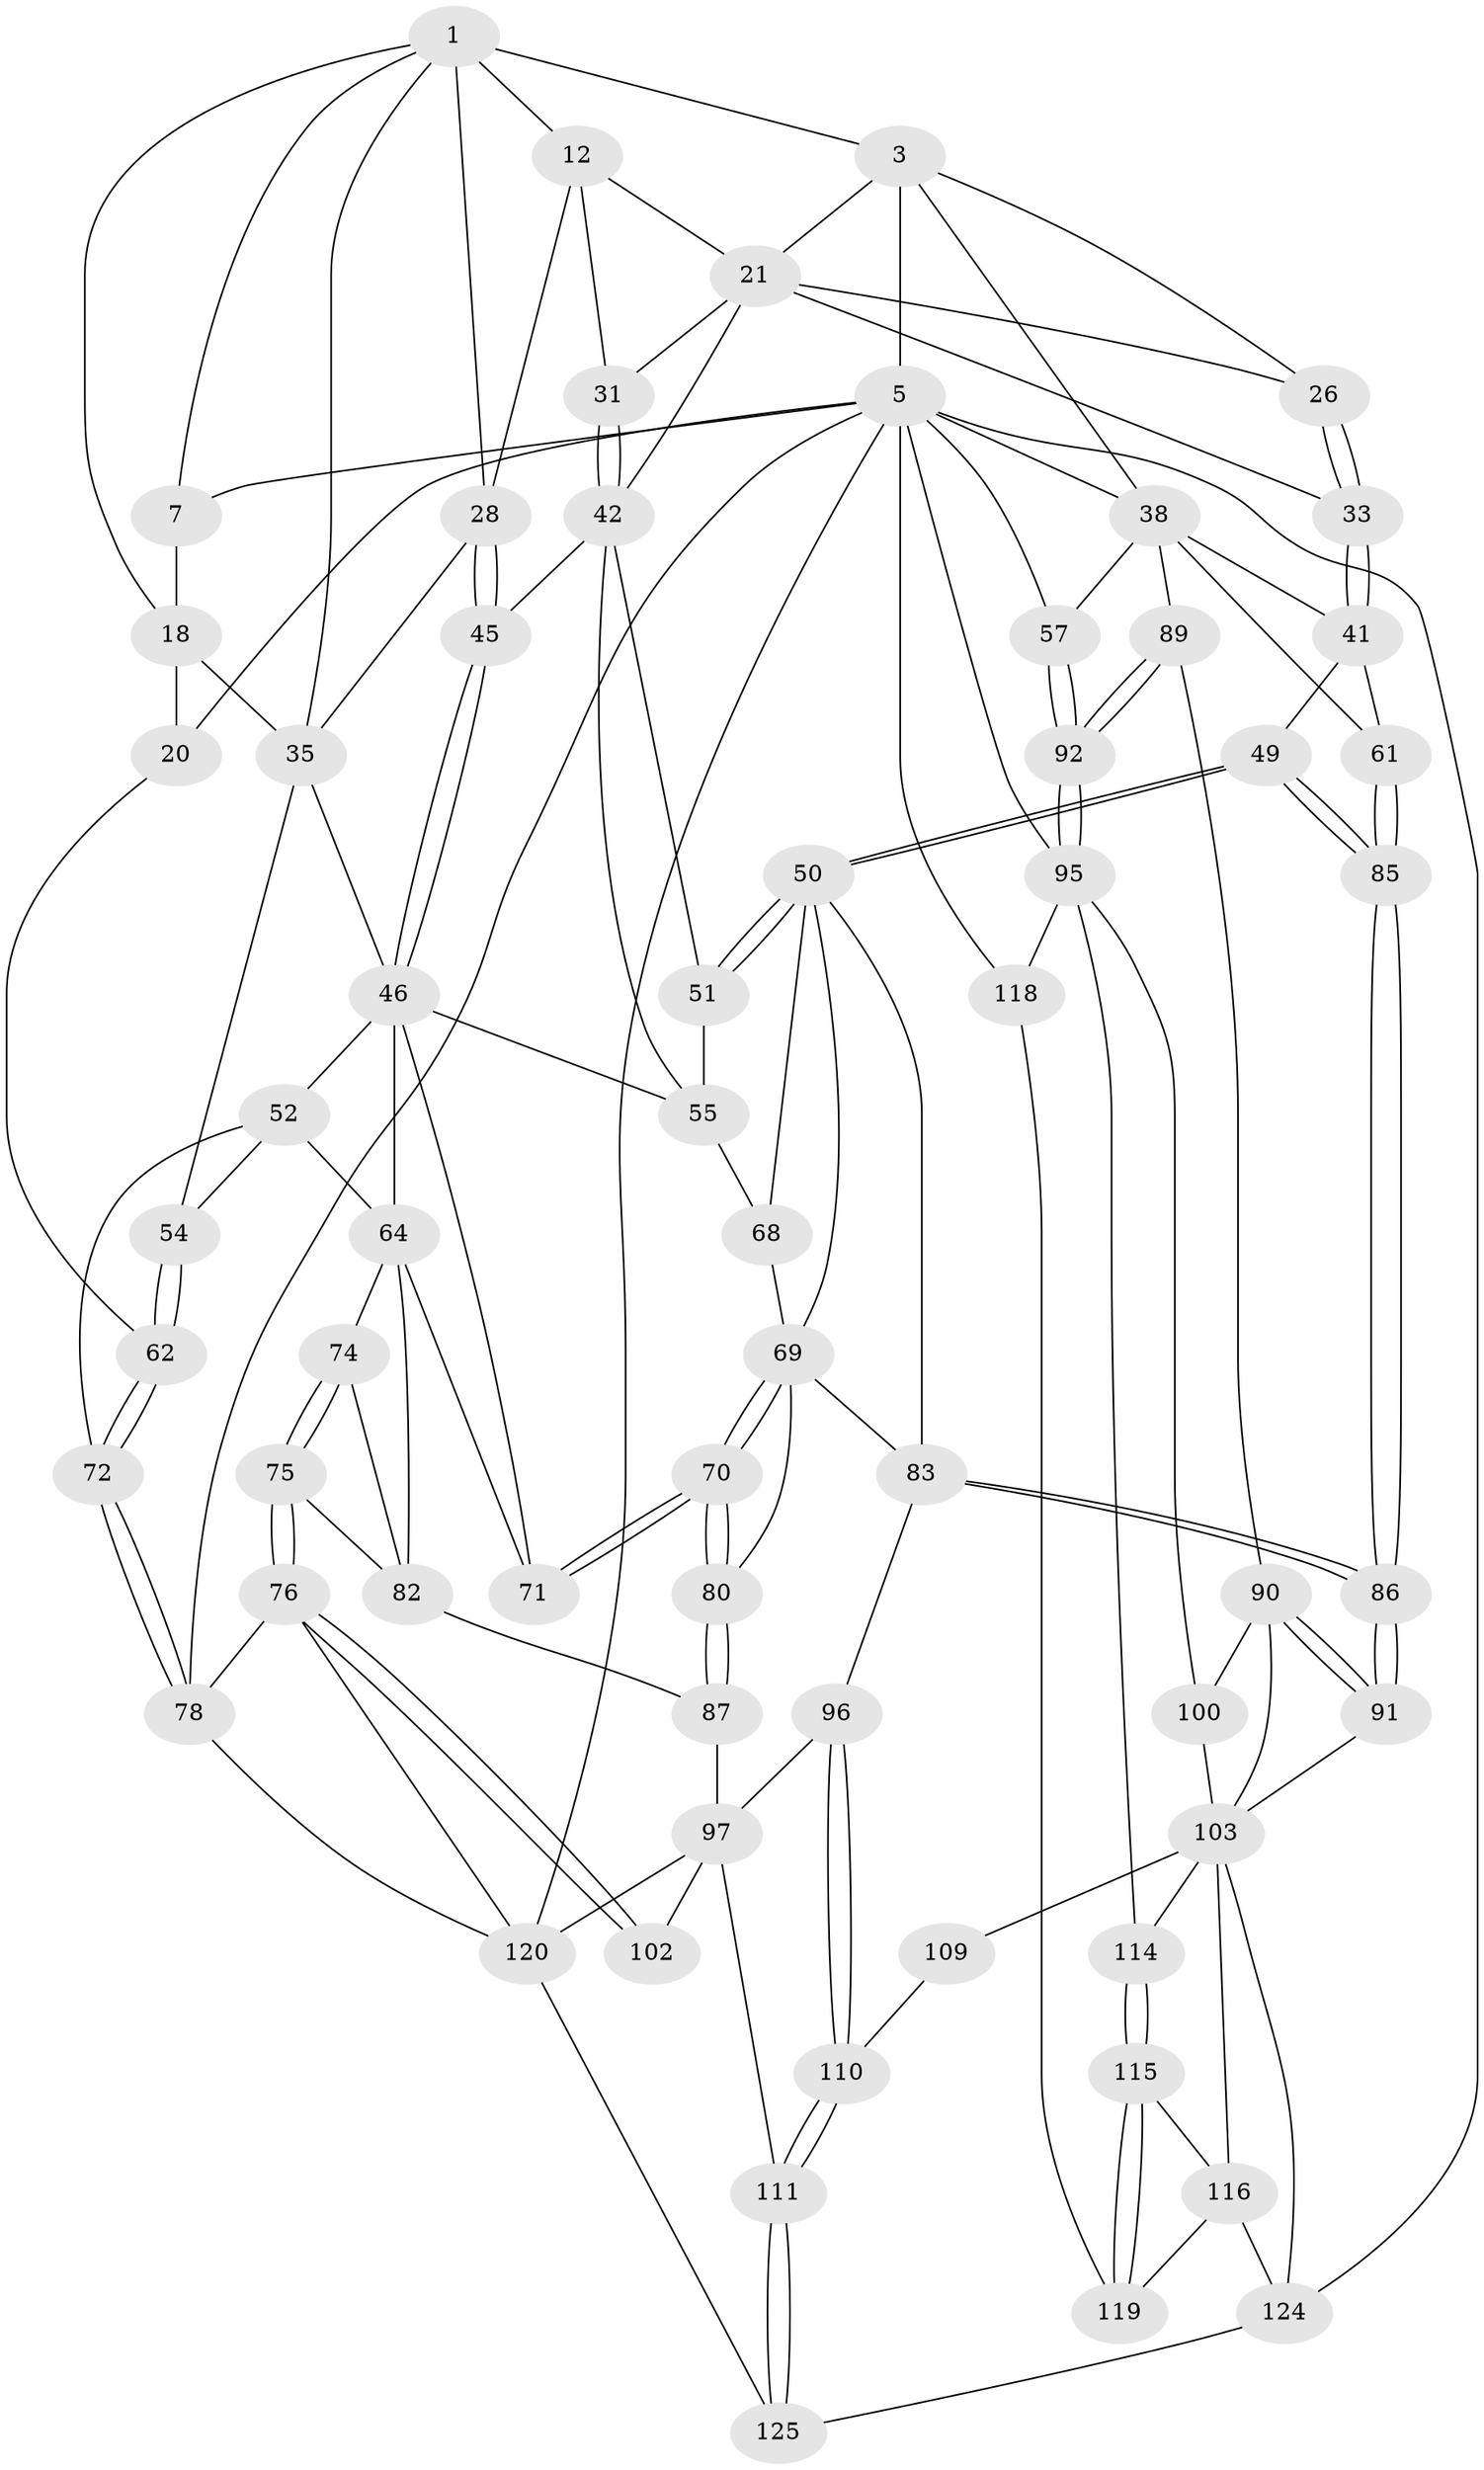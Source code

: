 // original degree distribution, {3: 0.015503875968992248, 4: 0.2558139534883721, 5: 0.49612403100775193, 6: 0.23255813953488372}
// Generated by graph-tools (version 1.1) at 2025/16/03/09/25 04:16:47]
// undirected, 64 vertices, 153 edges
graph export_dot {
graph [start="1"]
  node [color=gray90,style=filled];
  1 [pos="+0.5488327058260325+0",super="+2+9"];
  3 [pos="+1+0",super="+4+23"];
  5 [pos="+1+0",super="+39+6+93"];
  7 [pos="+0+0",super="+15+8"];
  12 [pos="+0.6803181436226349+0.10513056576446798",super="+13"];
  18 [pos="+0.18392221699359776+0.15197337190145516",super="+19"];
  20 [pos="+0+0.22957548174862005"];
  21 [pos="+0.7039542791418202+0.13555583333890545",super="+22+30"];
  26 [pos="+0.808803219501134+0.24430470859256742"];
  28 [pos="+0.47655135032197526+0.2604707964280999",super="+29"];
  31 [pos="+0.6066313122251068+0.2796778590396673",super="+32"];
  33 [pos="+0.7585153591419569+0.3272399617125254"];
  35 [pos="+0.1879536500651786+0.3011798448741788",super="+37+36"];
  38 [pos="+0.9681712530401666+0.2722773553162159",super="+40"];
  41 [pos="+0.7750160406017067+0.38589799299608896",super="+48"];
  42 [pos="+0.6087056798735262+0.29415744734467253",super="+43"];
  45 [pos="+0.49418841294772686+0.30602738662916756"];
  46 [pos="+0.3601726118357308+0.37408095960065807",super="+47+56"];
  49 [pos="+0.7149096500051383+0.45501550718099115"];
  50 [pos="+0.6601631865644177+0.44157503760058875",super="+66"];
  51 [pos="+0.5715738482072469+0.35190062163413544"];
  52 [pos="+0.22667518393868166+0.44205495842455733",super="+53"];
  54 [pos="+0.1861310309223072+0.39036043833954714"];
  55 [pos="+0.44285328969615956+0.4352568720153745",super="+59"];
  57 [pos="+1+0.29766969203882176"];
  61 [pos="+0.8791862783634483+0.5016031718150754"];
  62 [pos="+0+0.307547800322979"];
  64 [pos="+0.27461699738535844+0.4854650383316245",super="+65+81"];
  68 [pos="+0.533973777569133+0.45081327826605255"];
  69 [pos="+0.4885809454494988+0.4942488275163074",super="+73"];
  70 [pos="+0.4129449382700133+0.5209312109258196"];
  71 [pos="+0.41102079037168354+0.5167674860886979"];
  72 [pos="+0+0.5179461916464211"];
  74 [pos="+0.1932711632677125+0.5591651250949371"];
  75 [pos="+0.14489258905023714+0.6181026780143093"];
  76 [pos="+0.058829566832868316+0.68444862294221",super="+77"];
  78 [pos="+0+0.6364076587359839"];
  80 [pos="+0.4254133609132133+0.5819117532911177"];
  82 [pos="+0.2855087334750011+0.5555482112964084",super="+88"];
  83 [pos="+0.6106807646367031+0.6474892188127145",super="+84"];
  85 [pos="+0.7127554278528483+0.6584829056295385"];
  86 [pos="+0.7120840725163584+0.6613086698380932"];
  87 [pos="+0.3662670838663304+0.6290808094529109"];
  89 [pos="+0.9627056018903701+0.5317661528920917"];
  90 [pos="+0.9094363641571772+0.6311083563215897",super="+101"];
  91 [pos="+0.7134209210185505+0.6630904622183209"];
  92 [pos="+1+0.47811143018654645"];
  95 [pos="+1+0.7320523361672127",super="+99"];
  96 [pos="+0.5354978015989721+0.6842746871339739"];
  97 [pos="+0.4095133257049662+0.7115769005177524",super="+98+105"];
  100 [pos="+0.959764481546602+0.7036433664324235"];
  102 [pos="+0.266226844171265+0.7691781792082563"];
  103 [pos="+0.858381822434108+0.7476700815972547",super="+104+107"];
  109 [pos="+0.5258490901787791+0.8280514622876616"];
  110 [pos="+0.487223182041166+0.8176346620464393"];
  111 [pos="+0.4601000062184291+0.8342584468523576"];
  114 [pos="+0.9388341622149354+0.8075025243365733"];
  115 [pos="+0.8895995217245168+0.8339737580092793"];
  116 [pos="+0.786402792284576+0.8458671111965662",super="+127"];
  118 [pos="+0.9646962472977679+0.8694561508288327"];
  119 [pos="+0.9344682208702829+0.920112316615189"];
  120 [pos="+0.2640934796003156+0.8289059543890324",super="+121+122"];
  124 [pos="+0.6671299947287025+1",super="+129"];
  125 [pos="+0.5282420255069787+1",super="+126"];
  1 -- 3;
  1 -- 12 [weight=2];
  1 -- 18;
  1 -- 35;
  1 -- 7;
  1 -- 28;
  3 -- 5;
  3 -- 26;
  3 -- 21;
  3 -- 38;
  5 -- 57;
  5 -- 38;
  5 -- 20;
  5 -- 78;
  5 -- 7;
  5 -- 118;
  5 -- 120;
  5 -- 124;
  5 -- 95;
  7 -- 18;
  12 -- 21;
  12 -- 28;
  12 -- 31 [weight=2];
  18 -- 35;
  18 -- 20;
  20 -- 62;
  21 -- 26;
  21 -- 33;
  21 -- 42;
  21 -- 31;
  26 -- 33;
  26 -- 33;
  28 -- 45;
  28 -- 45;
  28 -- 35;
  31 -- 42;
  31 -- 42;
  33 -- 41;
  33 -- 41;
  35 -- 46;
  35 -- 54;
  38 -- 89;
  38 -- 57;
  38 -- 61;
  38 -- 41;
  41 -- 61;
  41 -- 49;
  42 -- 51;
  42 -- 45;
  42 -- 55;
  45 -- 46;
  45 -- 46;
  46 -- 52;
  46 -- 64;
  46 -- 71;
  46 -- 55;
  49 -- 50;
  49 -- 50;
  49 -- 85;
  49 -- 85;
  50 -- 51;
  50 -- 51;
  50 -- 83;
  50 -- 68;
  50 -- 69;
  51 -- 55;
  52 -- 72;
  52 -- 54;
  52 -- 64;
  54 -- 62;
  54 -- 62;
  55 -- 68;
  57 -- 92;
  57 -- 92;
  61 -- 85;
  61 -- 85;
  62 -- 72;
  62 -- 72;
  64 -- 74;
  64 -- 82;
  64 -- 71;
  68 -- 69;
  69 -- 70;
  69 -- 70;
  69 -- 80;
  69 -- 83;
  70 -- 71;
  70 -- 71;
  70 -- 80;
  70 -- 80;
  72 -- 78;
  72 -- 78;
  74 -- 75;
  74 -- 75;
  74 -- 82;
  75 -- 76;
  75 -- 76;
  75 -- 82;
  76 -- 102;
  76 -- 102;
  76 -- 78;
  76 -- 120;
  78 -- 120;
  80 -- 87;
  80 -- 87;
  82 -- 87;
  83 -- 86;
  83 -- 86;
  83 -- 96;
  85 -- 86;
  85 -- 86;
  86 -- 91;
  86 -- 91;
  87 -- 97;
  89 -- 90;
  89 -- 92;
  89 -- 92;
  90 -- 91;
  90 -- 91;
  90 -- 100;
  90 -- 103;
  91 -- 103;
  92 -- 95;
  92 -- 95;
  95 -- 114;
  95 -- 100;
  95 -- 118;
  96 -- 97;
  96 -- 110;
  96 -- 110;
  97 -- 102 [weight=2];
  97 -- 120 [weight=2];
  97 -- 111;
  100 -- 103;
  103 -- 116;
  103 -- 124;
  103 -- 109 [weight=2];
  103 -- 114;
  109 -- 110;
  110 -- 111;
  110 -- 111;
  111 -- 125;
  111 -- 125;
  114 -- 115;
  114 -- 115;
  115 -- 116;
  115 -- 119;
  115 -- 119;
  116 -- 119;
  116 -- 124;
  118 -- 119;
  120 -- 125 [weight=2];
  124 -- 125;
}

